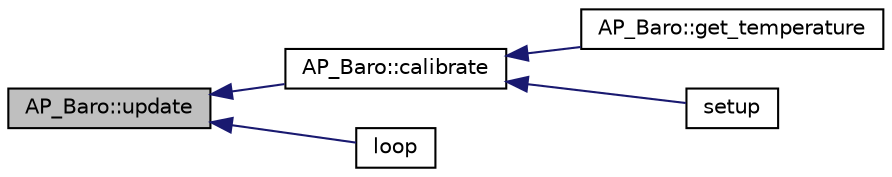 digraph "AP_Baro::update"
{
 // INTERACTIVE_SVG=YES
  edge [fontname="Helvetica",fontsize="10",labelfontname="Helvetica",labelfontsize="10"];
  node [fontname="Helvetica",fontsize="10",shape=record];
  rankdir="LR";
  Node1 [label="AP_Baro::update",height=0.2,width=0.4,color="black", fillcolor="grey75", style="filled", fontcolor="black"];
  Node1 -> Node2 [dir="back",color="midnightblue",fontsize="10",style="solid",fontname="Helvetica"];
  Node2 [label="AP_Baro::calibrate",height=0.2,width=0.4,color="black", fillcolor="white", style="filled",URL="$classAP__Baro.html#abd4110392c9cc5e59b143dd4cb2b5800"];
  Node2 -> Node3 [dir="back",color="midnightblue",fontsize="10",style="solid",fontname="Helvetica"];
  Node3 [label="AP_Baro::get_temperature",height=0.2,width=0.4,color="black", fillcolor="white", style="filled",URL="$classAP__Baro.html#ac0856d2a124c6f898f4879d55cd5ad1c"];
  Node2 -> Node4 [dir="back",color="midnightblue",fontsize="10",style="solid",fontname="Helvetica"];
  Node4 [label="setup",height=0.2,width=0.4,color="black", fillcolor="white", style="filled",URL="$BARO__generic_8cpp.html#a4fc01d736fe50cf5b977f755b675f11d"];
  Node1 -> Node5 [dir="back",color="midnightblue",fontsize="10",style="solid",fontname="Helvetica"];
  Node5 [label="loop",height=0.2,width=0.4,color="black", fillcolor="white", style="filled",URL="$BARO__generic_8cpp.html#afe461d27b9c48d5921c00d521181f12f"];
}
